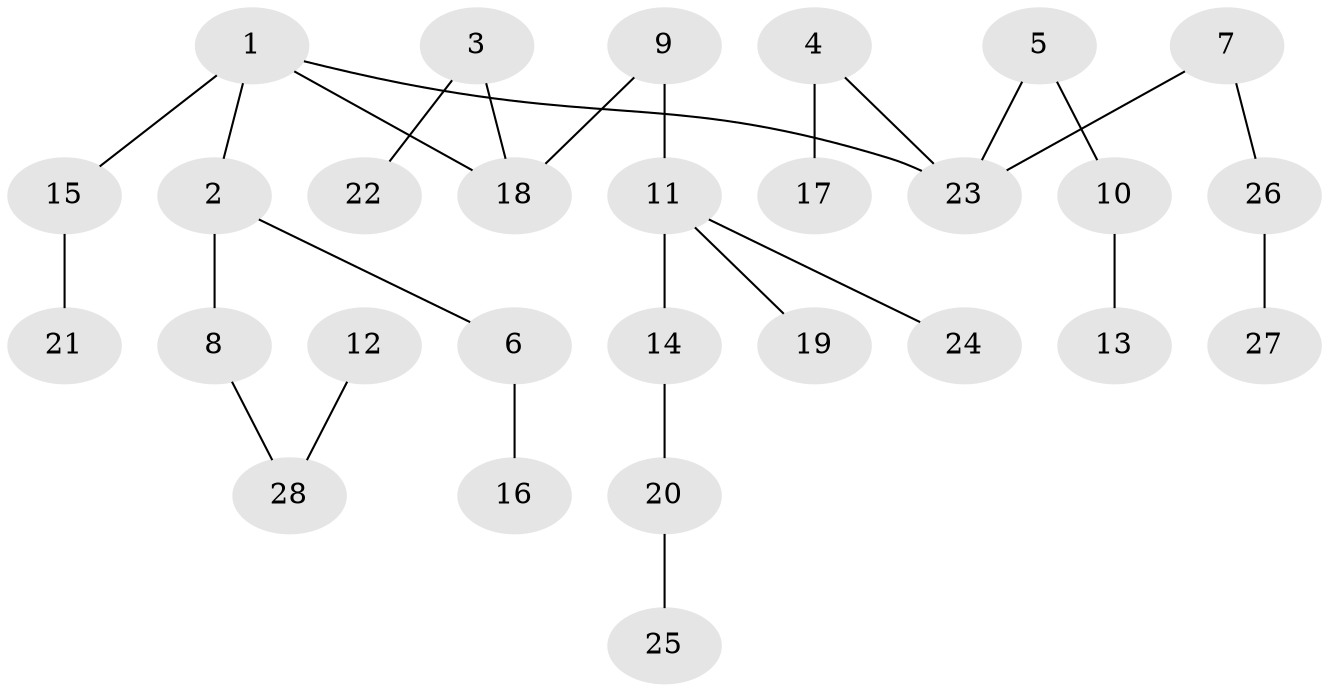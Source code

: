 // original degree distribution, {3: 0.16071428571428573, 4: 0.05357142857142857, 1: 0.48214285714285715, 6: 0.017857142857142856, 2: 0.25, 5: 0.03571428571428571}
// Generated by graph-tools (version 1.1) at 2025/37/03/04/25 23:37:28]
// undirected, 28 vertices, 27 edges
graph export_dot {
  node [color=gray90,style=filled];
  1;
  2;
  3;
  4;
  5;
  6;
  7;
  8;
  9;
  10;
  11;
  12;
  13;
  14;
  15;
  16;
  17;
  18;
  19;
  20;
  21;
  22;
  23;
  24;
  25;
  26;
  27;
  28;
  1 -- 2 [weight=1.0];
  1 -- 15 [weight=1.0];
  1 -- 18 [weight=1.0];
  1 -- 23 [weight=1.0];
  2 -- 6 [weight=1.0];
  2 -- 8 [weight=1.0];
  3 -- 18 [weight=1.0];
  3 -- 22 [weight=1.0];
  4 -- 17 [weight=1.0];
  4 -- 23 [weight=1.0];
  5 -- 10 [weight=1.0];
  5 -- 23 [weight=1.0];
  6 -- 16 [weight=1.0];
  7 -- 23 [weight=1.0];
  7 -- 26 [weight=1.0];
  8 -- 28 [weight=1.0];
  9 -- 11 [weight=1.0];
  9 -- 18 [weight=1.0];
  10 -- 13 [weight=1.0];
  11 -- 14 [weight=1.0];
  11 -- 19 [weight=1.0];
  11 -- 24 [weight=1.0];
  12 -- 28 [weight=1.0];
  14 -- 20 [weight=1.0];
  15 -- 21 [weight=1.0];
  20 -- 25 [weight=1.0];
  26 -- 27 [weight=1.0];
}

